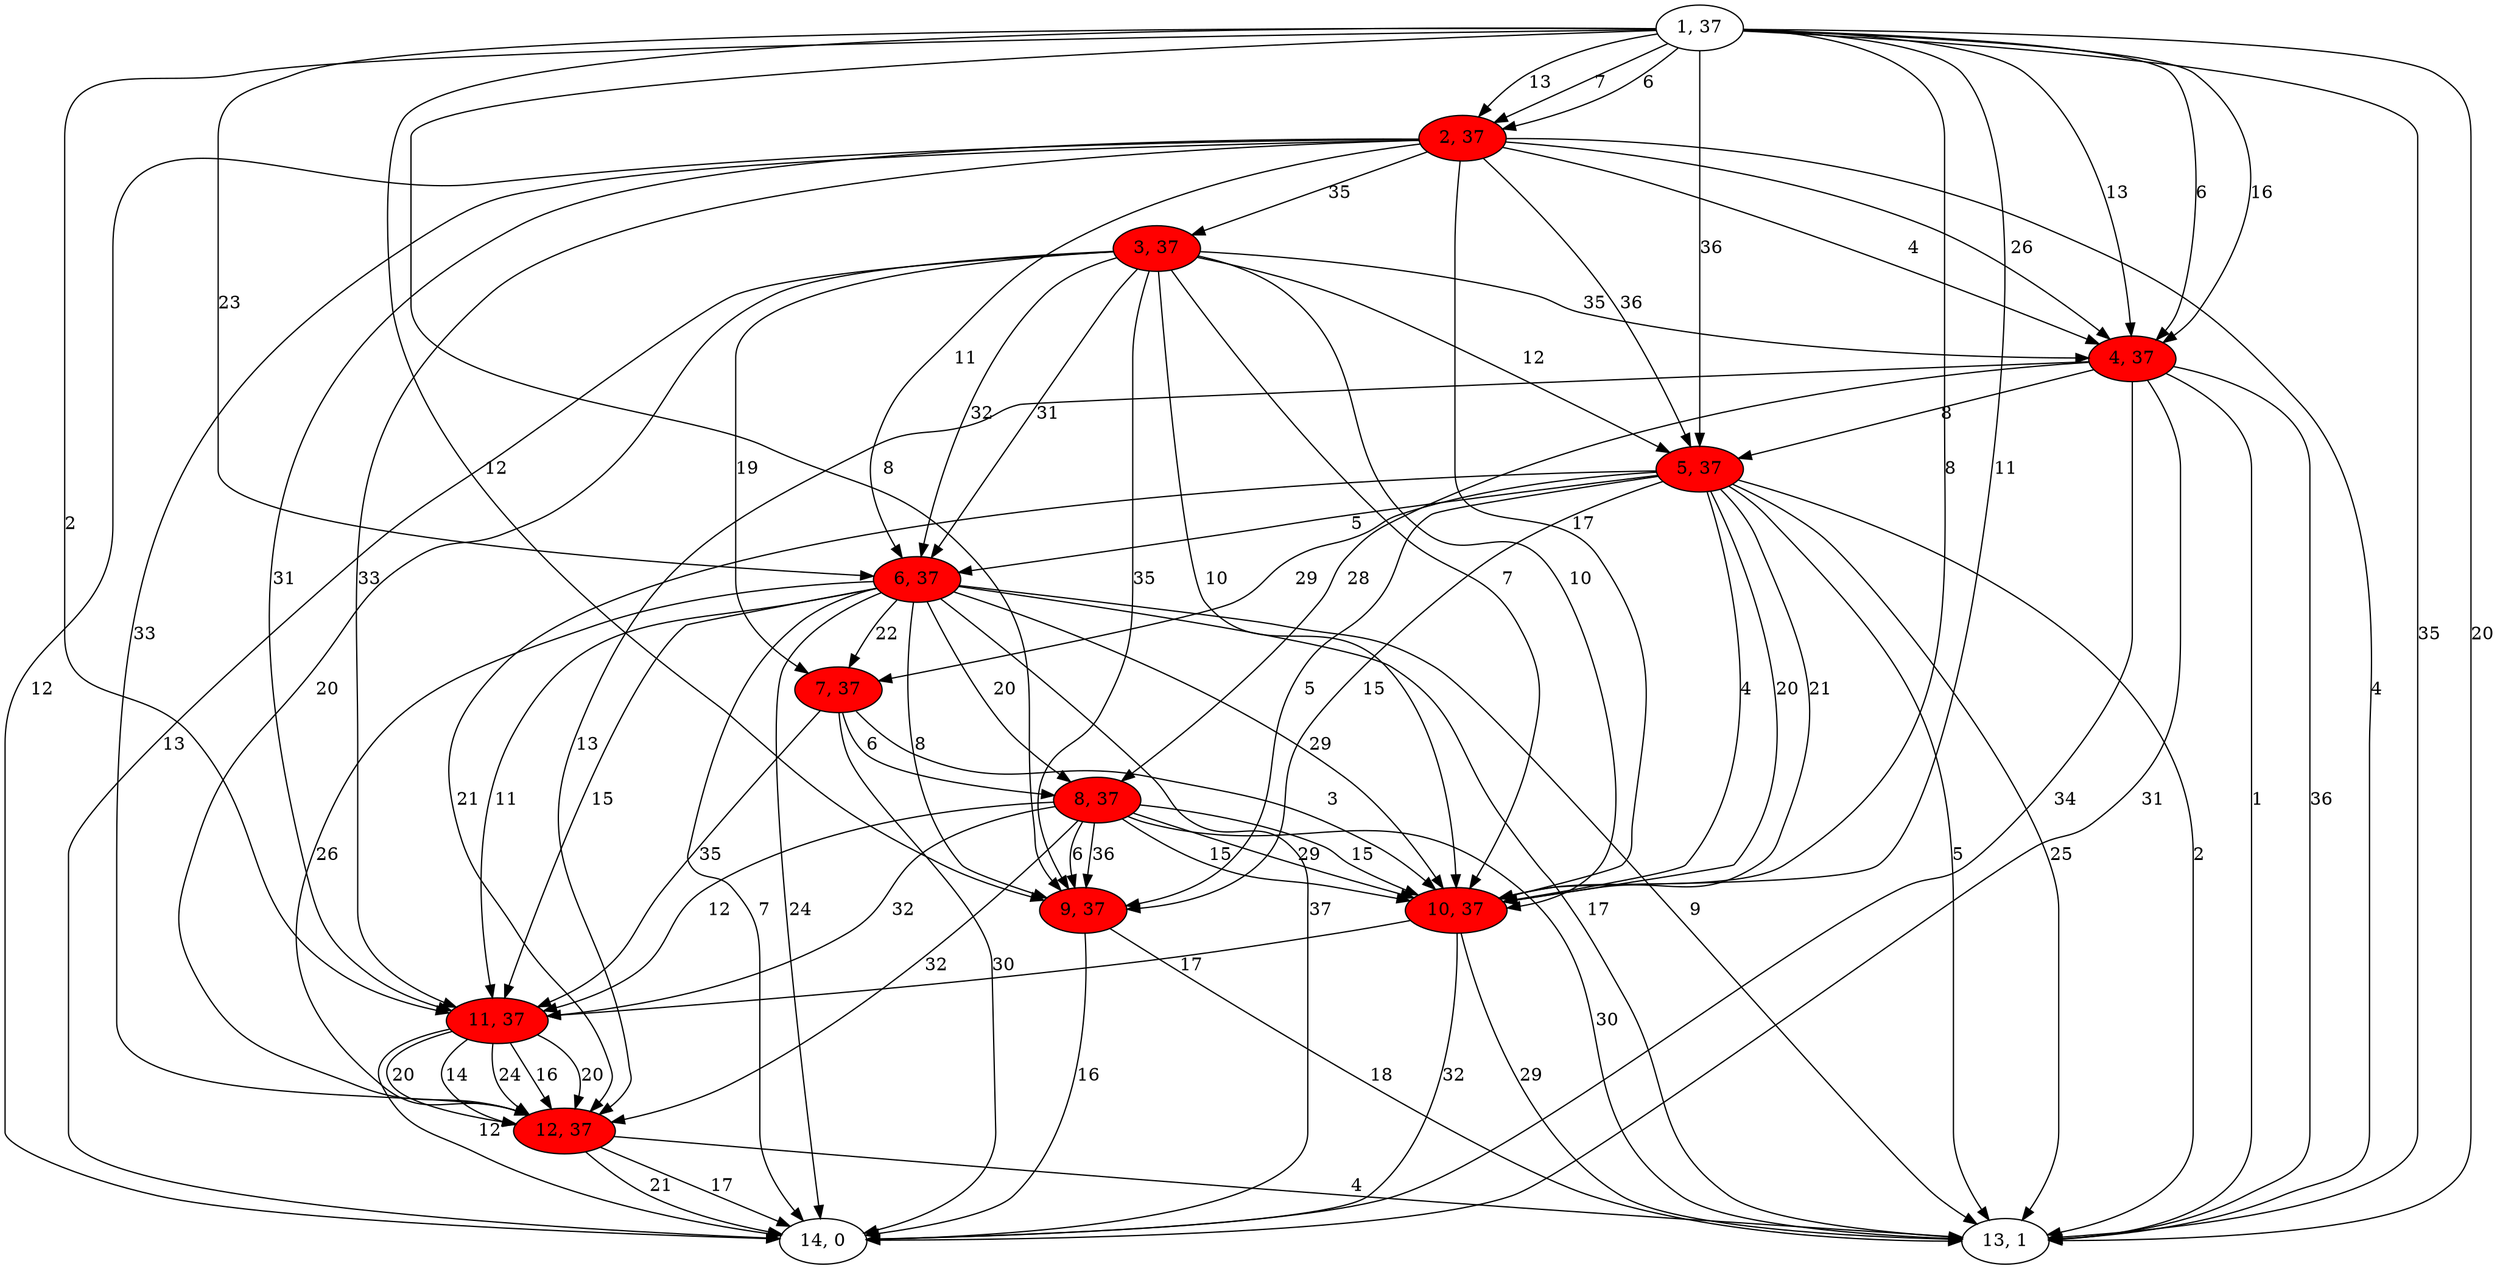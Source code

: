 digraph G{
1[label="1, 37"]
2[label="2, 37"]
3[label="3, 37"]
4[label="4, 37"]
5[label="5, 37"]
6[label="6, 37"]
7[label="7, 37"]
8[label="8, 37"]
9[label="9, 37"]
10[label="10, 37"]
11[label="11, 37"]
12[label="12, 37"]
13[label="13, 1"]
14[label="14, 0"]
1->10[label="11"]
1->13[label="20"]
1->10[label="8"]
1->11[label="2"]
1->9[label="8"]
1->4[label="6"]
1->4[label="16"]
1->5[label="36"]
1->13[label="35"]
1->2[label="13"]
1->2[label="7"]
1->9[label="12"]
1->6[label="23"]
1->4[label="13"]
1->2[label="6"]
2[style = filled,fillcolor=red]
2->11[label="33"]
2->13[label="4"]
2->6[label="11"]
2->4[label="4"]
2->4[label="26"]
2->10[label="17"]
2->5[label="36"]
2->14[label="12"]
2->12[label="33"]
2->11[label="31"]
2->3[label="35"]
3[style = filled,fillcolor=red]
3->14[label="13"]
3->5[label="12"]
3->10[label="10"]
3->6[label="32"]
3->10[label="10"]
3->7[label="19"]
3->4[label="35"]
3->12[label="20"]
3->10[label="7"]
3->9[label="35"]
3->6[label="31"]
4[style = filled,fillcolor=red]
4->14[label="31"]
4->14[label="34"]
4->13[label="1"]
4->12[label="13"]
4->13[label="36"]
4->8[label="28"]
4->5[label="8"]
5[style = filled,fillcolor=red]
5->13[label="5"]
5->10[label="20"]
5->10[label="21"]
5->13[label="25"]
5->9[label="15"]
5->6[label="5"]
5->10[label="4"]
5->12[label="21"]
5->13[label="2"]
5->7[label="29"]
5->9[label="5"]
6[style = filled,fillcolor=red]
6->14[label="37"]
6->11[label="15"]
6->11[label="11"]
6->8[label="20"]
6->12[label="26"]
6->14[label="24"]
6->14[label="7"]
6->9[label="8"]
6->13[label="17"]
6->13[label="9"]
6->10[label="29"]
6->7[label="22"]
7[style = filled,fillcolor=red]
7->11[label="35"]
7->8[label="6"]
7->10[label="3"]
7->14[label="30"]
8[style = filled,fillcolor=red]
8->10[label="29"]
8->13[label="30"]
8->10[label="15"]
8->12[label="32"]
8->9[label="36"]
8->11[label="32"]
8->11[label="12"]
8->10[label="15"]
8->9[label="6"]
9[style = filled,fillcolor=red]
9->13[label="18"]
9->14[label="16"]
10[style = filled,fillcolor=red]
10->11[label="17"]
10->13[label="29"]
10->14[label="32"]
11[style = filled,fillcolor=red]
11->12[label="20"]
11->12[label="20"]
11->12[label="14"]
11->14[label="12"]
11->12[label="24"]
11->12[label="16"]
12[style = filled,fillcolor=red]
12->14[label="17"]
12->13[label="4"]
12->14[label="21"]
}
